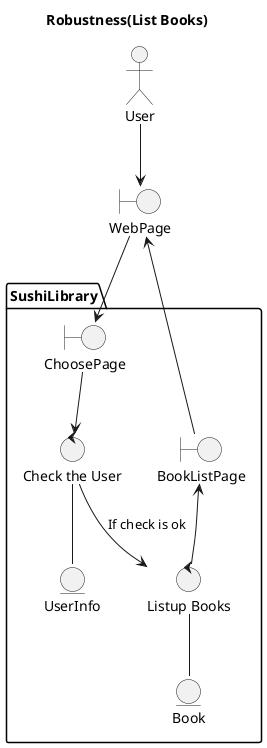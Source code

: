 @startuml
title Robustness(List Books)
actor User
boundary WebPage

package SushiLibrary{
    boundary ChoosePage
    boundary BookListPage

    control "Listup Books" as ListB
    control "Check the User" as CheckUser

    entity Book
    entity UserInfo

}

User --> WebPage
WebPage --> ChoosePage
WebPage <-- BookListPage

ChoosePage --> CheckUser

CheckUser --> ListB : If check is ok
CheckUser -- UserInfo

ListB -- Book
ListB -up-> BookListPage

@enduml

@startuml
title Robustness(Register Books)
actor User
boundary WebPage

package SushiLibrary{
    boundary ChoosePage
    
    boundary BookRegistrationPage

    control "Register Book" as RegB
    control "Check the User" as CheckUser

    entity Book
    entity UserInfo

}

User --> WebPage
WebPage --> ChoosePage
WebPage <-- BookRegistrationPage

ChoosePage --> CheckUser
CheckUser -- UserInfo
CheckUser --> RegB : If check is ok
RegB -- Book
RegB -up-> BookRegistrationPage

@enduml